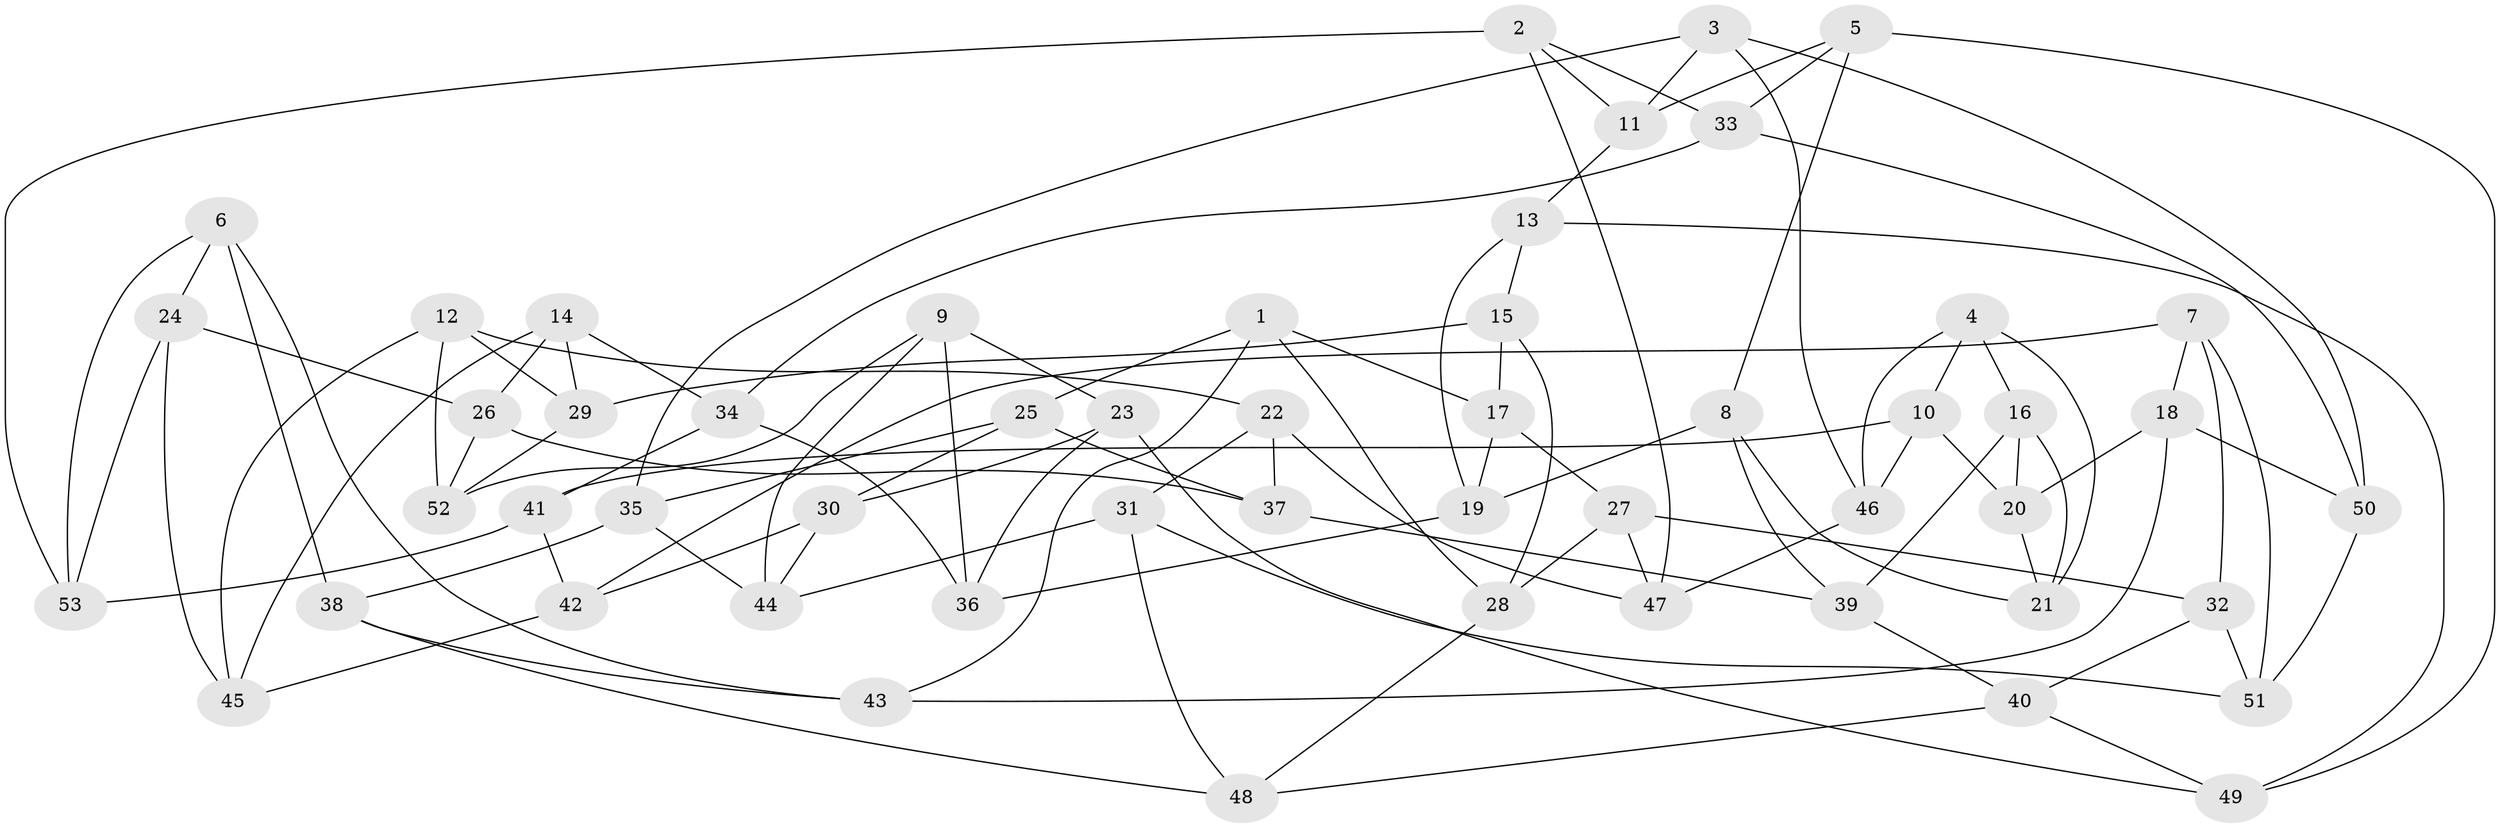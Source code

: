 // Generated by graph-tools (version 1.1) at 2025/27/03/09/25 03:27:02]
// undirected, 53 vertices, 106 edges
graph export_dot {
graph [start="1"]
  node [color=gray90,style=filled];
  1;
  2;
  3;
  4;
  5;
  6;
  7;
  8;
  9;
  10;
  11;
  12;
  13;
  14;
  15;
  16;
  17;
  18;
  19;
  20;
  21;
  22;
  23;
  24;
  25;
  26;
  27;
  28;
  29;
  30;
  31;
  32;
  33;
  34;
  35;
  36;
  37;
  38;
  39;
  40;
  41;
  42;
  43;
  44;
  45;
  46;
  47;
  48;
  49;
  50;
  51;
  52;
  53;
  1 -- 43;
  1 -- 28;
  1 -- 25;
  1 -- 17;
  2 -- 53;
  2 -- 11;
  2 -- 33;
  2 -- 47;
  3 -- 11;
  3 -- 35;
  3 -- 50;
  3 -- 46;
  4 -- 10;
  4 -- 16;
  4 -- 21;
  4 -- 46;
  5 -- 11;
  5 -- 33;
  5 -- 49;
  5 -- 8;
  6 -- 24;
  6 -- 38;
  6 -- 53;
  6 -- 43;
  7 -- 18;
  7 -- 32;
  7 -- 51;
  7 -- 42;
  8 -- 19;
  8 -- 21;
  8 -- 39;
  9 -- 36;
  9 -- 44;
  9 -- 52;
  9 -- 23;
  10 -- 20;
  10 -- 46;
  10 -- 41;
  11 -- 13;
  12 -- 52;
  12 -- 22;
  12 -- 29;
  12 -- 45;
  13 -- 19;
  13 -- 49;
  13 -- 15;
  14 -- 45;
  14 -- 26;
  14 -- 29;
  14 -- 34;
  15 -- 17;
  15 -- 29;
  15 -- 28;
  16 -- 21;
  16 -- 20;
  16 -- 39;
  17 -- 27;
  17 -- 19;
  18 -- 50;
  18 -- 43;
  18 -- 20;
  19 -- 36;
  20 -- 21;
  22 -- 47;
  22 -- 37;
  22 -- 31;
  23 -- 36;
  23 -- 30;
  23 -- 49;
  24 -- 45;
  24 -- 26;
  24 -- 53;
  25 -- 37;
  25 -- 35;
  25 -- 30;
  26 -- 37;
  26 -- 52;
  27 -- 28;
  27 -- 32;
  27 -- 47;
  28 -- 48;
  29 -- 52;
  30 -- 42;
  30 -- 44;
  31 -- 51;
  31 -- 44;
  31 -- 48;
  32 -- 40;
  32 -- 51;
  33 -- 50;
  33 -- 34;
  34 -- 41;
  34 -- 36;
  35 -- 44;
  35 -- 38;
  37 -- 39;
  38 -- 43;
  38 -- 48;
  39 -- 40;
  40 -- 48;
  40 -- 49;
  41 -- 53;
  41 -- 42;
  42 -- 45;
  46 -- 47;
  50 -- 51;
}
